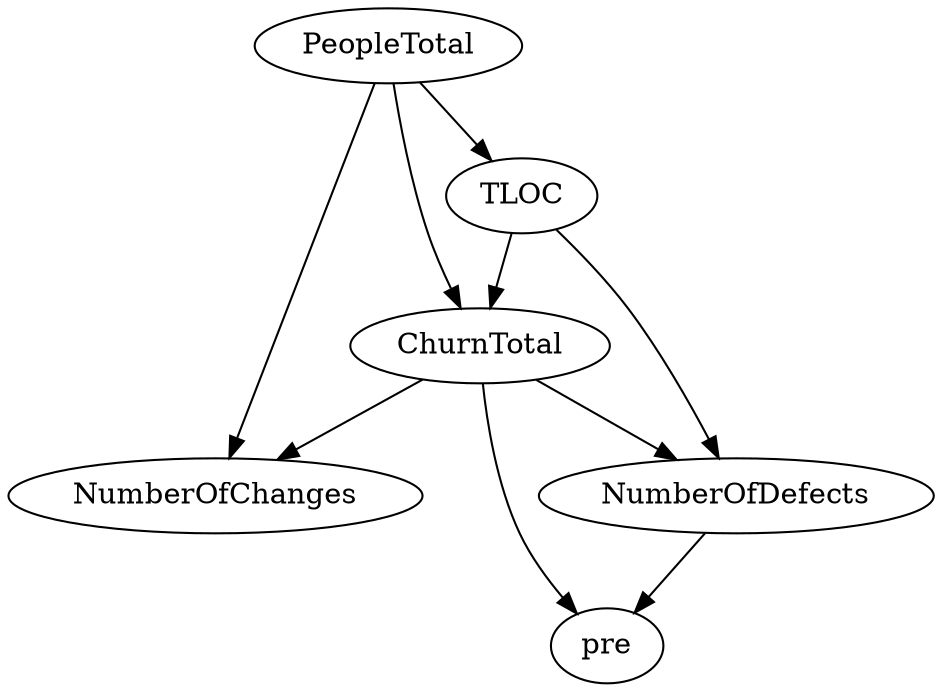 digraph {
   PeopleTotal;
   NumberOfChanges;
   ChurnTotal;
   TLOC;
   pre;
   NumberOfDefects;
   PeopleTotal -> NumberOfChanges;
   PeopleTotal -> ChurnTotal;
   PeopleTotal -> TLOC;
   ChurnTotal -> NumberOfChanges;
   ChurnTotal -> pre;
   ChurnTotal -> NumberOfDefects;
   TLOC -> ChurnTotal;
   TLOC -> NumberOfDefects;
   NumberOfDefects -> pre;
}
